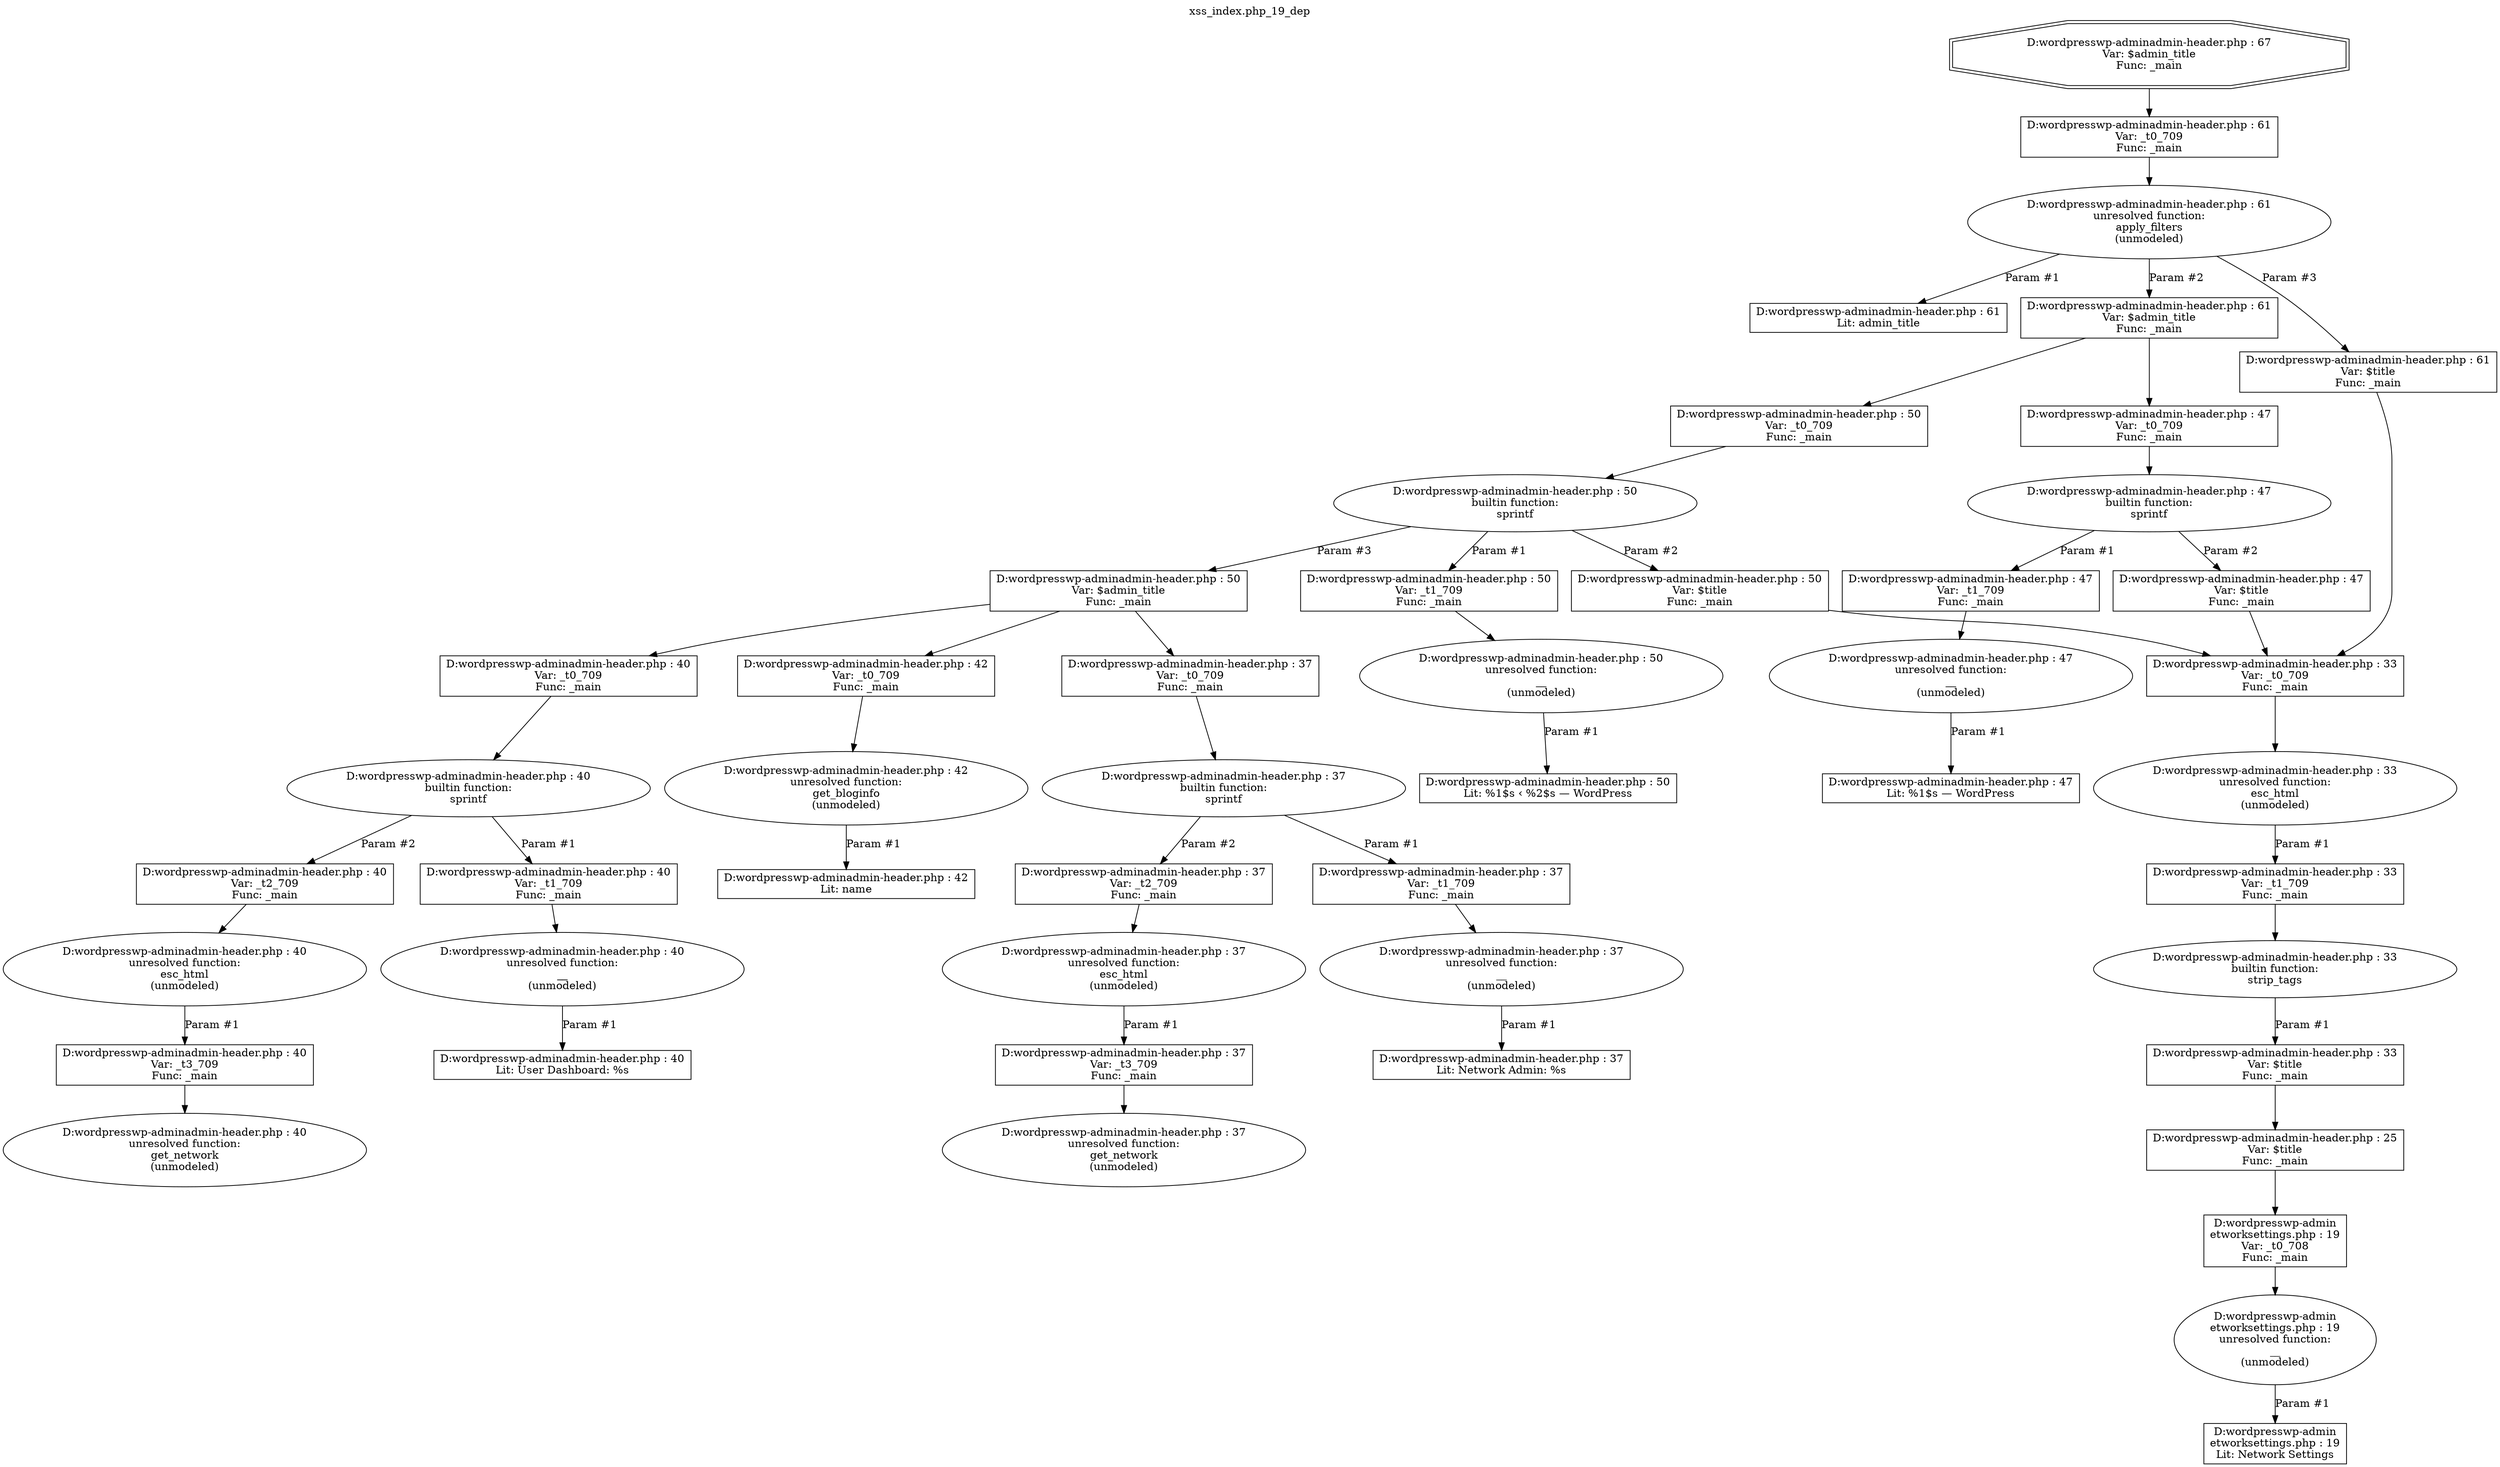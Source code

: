 digraph cfg {
  label="xss_index.php_19_dep";
  labelloc=t;
  n1 [shape=doubleoctagon, label="D:\wordpress\wp-admin\admin-header.php : 67\nVar: $admin_title\nFunc: _main\n"];
  n2 [shape=box, label="D:\wordpress\wp-admin\admin-header.php : 61\nVar: _t0_709\nFunc: _main\n"];
  n3 [shape=ellipse, label="D:\wordpress\wp-admin\admin-header.php : 61\nunresolved function:\napply_filters\n(unmodeled)\n"];
  n4 [shape=box, label="D:\wordpress\wp-admin\admin-header.php : 61\nLit: admin_title\n"];
  n5 [shape=box, label="D:\wordpress\wp-admin\admin-header.php : 61\nVar: $admin_title\nFunc: _main\n"];
  n6 [shape=box, label="D:\wordpress\wp-admin\admin-header.php : 50\nVar: _t0_709\nFunc: _main\n"];
  n7 [shape=ellipse, label="D:\wordpress\wp-admin\admin-header.php : 50\nbuiltin function:\nsprintf\n"];
  n8 [shape=box, label="D:\wordpress\wp-admin\admin-header.php : 50\nVar: _t1_709\nFunc: _main\n"];
  n9 [shape=ellipse, label="D:\wordpress\wp-admin\admin-header.php : 50\nunresolved function:\n__\n(unmodeled)\n"];
  n10 [shape=box, label="D:\wordpress\wp-admin\admin-header.php : 50\nLit: %1$s &lsaquo; %2$s &#8212; WordPress\n"];
  n11 [shape=box, label="D:\wordpress\wp-admin\admin-header.php : 50\nVar: $title\nFunc: _main\n"];
  n12 [shape=box, label="D:\wordpress\wp-admin\admin-header.php : 33\nVar: _t0_709\nFunc: _main\n"];
  n13 [shape=ellipse, label="D:\wordpress\wp-admin\admin-header.php : 33\nunresolved function:\nesc_html\n(unmodeled)\n"];
  n14 [shape=box, label="D:\wordpress\wp-admin\admin-header.php : 33\nVar: _t1_709\nFunc: _main\n"];
  n15 [shape=ellipse, label="D:\wordpress\wp-admin\admin-header.php : 33\nbuiltin function:\nstrip_tags\n"];
  n16 [shape=box, label="D:\wordpress\wp-admin\admin-header.php : 33\nVar: $title\nFunc: _main\n"];
  n17 [shape=box, label="D:\wordpress\wp-admin\admin-header.php : 25\nVar: $title\nFunc: _main\n"];
  n18 [shape=box, label="D:\wordpress\wp-admin\network\settings.php : 19\nVar: _t0_708\nFunc: _main\n"];
  n19 [shape=ellipse, label="D:\wordpress\wp-admin\network\settings.php : 19\nunresolved function:\n__\n(unmodeled)\n"];
  n20 [shape=box, label="D:\wordpress\wp-admin\network\settings.php : 19\nLit: Network Settings\n"];
  n21 [shape=box, label="D:\wordpress\wp-admin\admin-header.php : 50\nVar: $admin_title\nFunc: _main\n"];
  n22 [shape=box, label="D:\wordpress\wp-admin\admin-header.php : 40\nVar: _t0_709\nFunc: _main\n"];
  n23 [shape=ellipse, label="D:\wordpress\wp-admin\admin-header.php : 40\nbuiltin function:\nsprintf\n"];
  n24 [shape=box, label="D:\wordpress\wp-admin\admin-header.php : 40\nVar: _t1_709\nFunc: _main\n"];
  n25 [shape=ellipse, label="D:\wordpress\wp-admin\admin-header.php : 40\nunresolved function:\n__\n(unmodeled)\n"];
  n26 [shape=box, label="D:\wordpress\wp-admin\admin-header.php : 40\nLit: User Dashboard: %s\n"];
  n27 [shape=box, label="D:\wordpress\wp-admin\admin-header.php : 40\nVar: _t2_709\nFunc: _main\n"];
  n28 [shape=ellipse, label="D:\wordpress\wp-admin\admin-header.php : 40\nunresolved function:\nesc_html\n(unmodeled)\n"];
  n29 [shape=box, label="D:\wordpress\wp-admin\admin-header.php : 40\nVar: _t3_709\nFunc: _main\n"];
  n30 [shape=ellipse, label="D:\wordpress\wp-admin\admin-header.php : 40\nunresolved function:\nget_network\n(unmodeled)\n"];
  n31 [shape=box, label="D:\wordpress\wp-admin\admin-header.php : 42\nVar: _t0_709\nFunc: _main\n"];
  n32 [shape=ellipse, label="D:\wordpress\wp-admin\admin-header.php : 42\nunresolved function:\nget_bloginfo\n(unmodeled)\n"];
  n33 [shape=box, label="D:\wordpress\wp-admin\admin-header.php : 42\nLit: name\n"];
  n34 [shape=box, label="D:\wordpress\wp-admin\admin-header.php : 37\nVar: _t0_709\nFunc: _main\n"];
  n35 [shape=ellipse, label="D:\wordpress\wp-admin\admin-header.php : 37\nbuiltin function:\nsprintf\n"];
  n36 [shape=box, label="D:\wordpress\wp-admin\admin-header.php : 37\nVar: _t1_709\nFunc: _main\n"];
  n37 [shape=ellipse, label="D:\wordpress\wp-admin\admin-header.php : 37\nunresolved function:\n__\n(unmodeled)\n"];
  n38 [shape=box, label="D:\wordpress\wp-admin\admin-header.php : 37\nLit: Network Admin: %s\n"];
  n39 [shape=box, label="D:\wordpress\wp-admin\admin-header.php : 37\nVar: _t2_709\nFunc: _main\n"];
  n40 [shape=ellipse, label="D:\wordpress\wp-admin\admin-header.php : 37\nunresolved function:\nesc_html\n(unmodeled)\n"];
  n41 [shape=box, label="D:\wordpress\wp-admin\admin-header.php : 37\nVar: _t3_709\nFunc: _main\n"];
  n42 [shape=ellipse, label="D:\wordpress\wp-admin\admin-header.php : 37\nunresolved function:\nget_network\n(unmodeled)\n"];
  n43 [shape=box, label="D:\wordpress\wp-admin\admin-header.php : 47\nVar: _t0_709\nFunc: _main\n"];
  n44 [shape=ellipse, label="D:\wordpress\wp-admin\admin-header.php : 47\nbuiltin function:\nsprintf\n"];
  n45 [shape=box, label="D:\wordpress\wp-admin\admin-header.php : 47\nVar: _t1_709\nFunc: _main\n"];
  n46 [shape=ellipse, label="D:\wordpress\wp-admin\admin-header.php : 47\nunresolved function:\n__\n(unmodeled)\n"];
  n47 [shape=box, label="D:\wordpress\wp-admin\admin-header.php : 47\nLit: %1$s &#8212; WordPress\n"];
  n48 [shape=box, label="D:\wordpress\wp-admin\admin-header.php : 47\nVar: $title\nFunc: _main\n"];
  n49 [shape=box, label="D:\wordpress\wp-admin\admin-header.php : 61\nVar: $title\nFunc: _main\n"];
  n2 -> n3;
  n3 -> n4[label="Param #1"];
  n3 -> n5[label="Param #2"];
  n3 -> n49[label="Param #3"];
  n6 -> n7;
  n8 -> n9;
  n9 -> n10[label="Param #1"];
  n7 -> n8[label="Param #1"];
  n7 -> n11[label="Param #2"];
  n7 -> n21[label="Param #3"];
  n12 -> n13;
  n14 -> n15;
  n18 -> n19;
  n19 -> n20[label="Param #1"];
  n17 -> n18;
  n16 -> n17;
  n15 -> n16[label="Param #1"];
  n13 -> n14[label="Param #1"];
  n11 -> n12;
  n22 -> n23;
  n24 -> n25;
  n25 -> n26[label="Param #1"];
  n23 -> n24[label="Param #1"];
  n23 -> n27[label="Param #2"];
  n27 -> n28;
  n29 -> n30;
  n28 -> n29[label="Param #1"];
  n21 -> n22;
  n21 -> n31;
  n21 -> n34;
  n31 -> n32;
  n32 -> n33[label="Param #1"];
  n34 -> n35;
  n36 -> n37;
  n37 -> n38[label="Param #1"];
  n35 -> n36[label="Param #1"];
  n35 -> n39[label="Param #2"];
  n39 -> n40;
  n41 -> n42;
  n40 -> n41[label="Param #1"];
  n5 -> n6;
  n5 -> n43;
  n43 -> n44;
  n45 -> n46;
  n46 -> n47[label="Param #1"];
  n44 -> n45[label="Param #1"];
  n44 -> n48[label="Param #2"];
  n48 -> n12;
  n49 -> n12;
  n1 -> n2;
}
